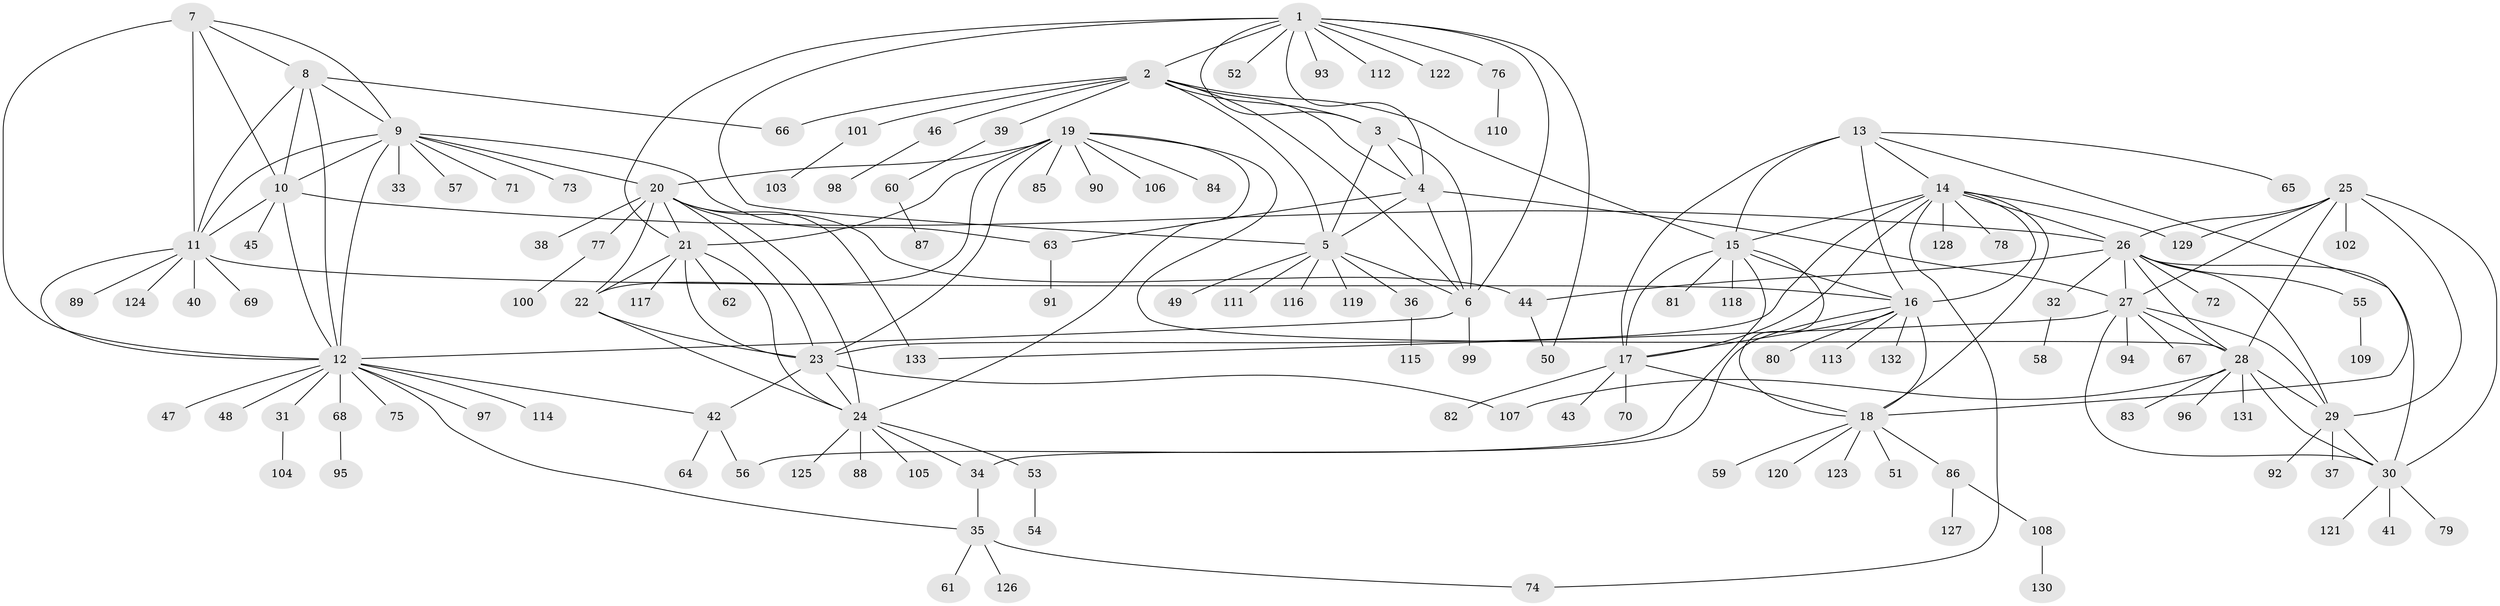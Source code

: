 // coarse degree distribution, {15: 0.009523809523809525, 5: 0.02857142857142857, 6: 0.02857142857142857, 7: 0.02857142857142857, 9: 0.009523809523809525, 8: 0.047619047619047616, 13: 0.009523809523809525, 4: 0.009523809523809525, 14: 0.009523809523809525, 10: 0.009523809523809525, 11: 0.01904761904761905, 3: 0.047619047619047616, 1: 0.6476190476190476, 2: 0.09523809523809523}
// Generated by graph-tools (version 1.1) at 2025/24/03/03/25 07:24:10]
// undirected, 133 vertices, 200 edges
graph export_dot {
graph [start="1"]
  node [color=gray90,style=filled];
  1;
  2;
  3;
  4;
  5;
  6;
  7;
  8;
  9;
  10;
  11;
  12;
  13;
  14;
  15;
  16;
  17;
  18;
  19;
  20;
  21;
  22;
  23;
  24;
  25;
  26;
  27;
  28;
  29;
  30;
  31;
  32;
  33;
  34;
  35;
  36;
  37;
  38;
  39;
  40;
  41;
  42;
  43;
  44;
  45;
  46;
  47;
  48;
  49;
  50;
  51;
  52;
  53;
  54;
  55;
  56;
  57;
  58;
  59;
  60;
  61;
  62;
  63;
  64;
  65;
  66;
  67;
  68;
  69;
  70;
  71;
  72;
  73;
  74;
  75;
  76;
  77;
  78;
  79;
  80;
  81;
  82;
  83;
  84;
  85;
  86;
  87;
  88;
  89;
  90;
  91;
  92;
  93;
  94;
  95;
  96;
  97;
  98;
  99;
  100;
  101;
  102;
  103;
  104;
  105;
  106;
  107;
  108;
  109;
  110;
  111;
  112;
  113;
  114;
  115;
  116;
  117;
  118;
  119;
  120;
  121;
  122;
  123;
  124;
  125;
  126;
  127;
  128;
  129;
  130;
  131;
  132;
  133;
  1 -- 2;
  1 -- 3;
  1 -- 4;
  1 -- 5;
  1 -- 6;
  1 -- 21;
  1 -- 50;
  1 -- 52;
  1 -- 76;
  1 -- 93;
  1 -- 112;
  1 -- 122;
  2 -- 3;
  2 -- 4;
  2 -- 5;
  2 -- 6;
  2 -- 15;
  2 -- 39;
  2 -- 46;
  2 -- 66;
  2 -- 101;
  3 -- 4;
  3 -- 5;
  3 -- 6;
  4 -- 5;
  4 -- 6;
  4 -- 27;
  4 -- 63;
  5 -- 6;
  5 -- 36;
  5 -- 49;
  5 -- 111;
  5 -- 116;
  5 -- 119;
  6 -- 12;
  6 -- 99;
  7 -- 8;
  7 -- 9;
  7 -- 10;
  7 -- 11;
  7 -- 12;
  8 -- 9;
  8 -- 10;
  8 -- 11;
  8 -- 12;
  8 -- 66;
  9 -- 10;
  9 -- 11;
  9 -- 12;
  9 -- 20;
  9 -- 33;
  9 -- 57;
  9 -- 63;
  9 -- 71;
  9 -- 73;
  10 -- 11;
  10 -- 12;
  10 -- 26;
  10 -- 45;
  11 -- 12;
  11 -- 16;
  11 -- 40;
  11 -- 69;
  11 -- 89;
  11 -- 124;
  12 -- 31;
  12 -- 35;
  12 -- 42;
  12 -- 47;
  12 -- 48;
  12 -- 68;
  12 -- 75;
  12 -- 97;
  12 -- 114;
  13 -- 14;
  13 -- 15;
  13 -- 16;
  13 -- 17;
  13 -- 18;
  13 -- 65;
  14 -- 15;
  14 -- 16;
  14 -- 17;
  14 -- 18;
  14 -- 23;
  14 -- 26;
  14 -- 74;
  14 -- 78;
  14 -- 128;
  14 -- 129;
  15 -- 16;
  15 -- 17;
  15 -- 18;
  15 -- 56;
  15 -- 81;
  15 -- 118;
  16 -- 17;
  16 -- 18;
  16 -- 34;
  16 -- 80;
  16 -- 113;
  16 -- 132;
  17 -- 18;
  17 -- 43;
  17 -- 70;
  17 -- 82;
  18 -- 51;
  18 -- 59;
  18 -- 86;
  18 -- 120;
  18 -- 123;
  19 -- 20;
  19 -- 21;
  19 -- 22;
  19 -- 23;
  19 -- 24;
  19 -- 28;
  19 -- 84;
  19 -- 85;
  19 -- 90;
  19 -- 106;
  20 -- 21;
  20 -- 22;
  20 -- 23;
  20 -- 24;
  20 -- 38;
  20 -- 44;
  20 -- 77;
  20 -- 133;
  21 -- 22;
  21 -- 23;
  21 -- 24;
  21 -- 62;
  21 -- 117;
  22 -- 23;
  22 -- 24;
  23 -- 24;
  23 -- 42;
  23 -- 107;
  24 -- 34;
  24 -- 53;
  24 -- 88;
  24 -- 105;
  24 -- 125;
  25 -- 26;
  25 -- 27;
  25 -- 28;
  25 -- 29;
  25 -- 30;
  25 -- 102;
  25 -- 129;
  26 -- 27;
  26 -- 28;
  26 -- 29;
  26 -- 30;
  26 -- 32;
  26 -- 44;
  26 -- 55;
  26 -- 72;
  27 -- 28;
  27 -- 29;
  27 -- 30;
  27 -- 67;
  27 -- 94;
  27 -- 133;
  28 -- 29;
  28 -- 30;
  28 -- 83;
  28 -- 96;
  28 -- 107;
  28 -- 131;
  29 -- 30;
  29 -- 37;
  29 -- 92;
  30 -- 41;
  30 -- 79;
  30 -- 121;
  31 -- 104;
  32 -- 58;
  34 -- 35;
  35 -- 61;
  35 -- 74;
  35 -- 126;
  36 -- 115;
  39 -- 60;
  42 -- 56;
  42 -- 64;
  44 -- 50;
  46 -- 98;
  53 -- 54;
  55 -- 109;
  60 -- 87;
  63 -- 91;
  68 -- 95;
  76 -- 110;
  77 -- 100;
  86 -- 108;
  86 -- 127;
  101 -- 103;
  108 -- 130;
}
